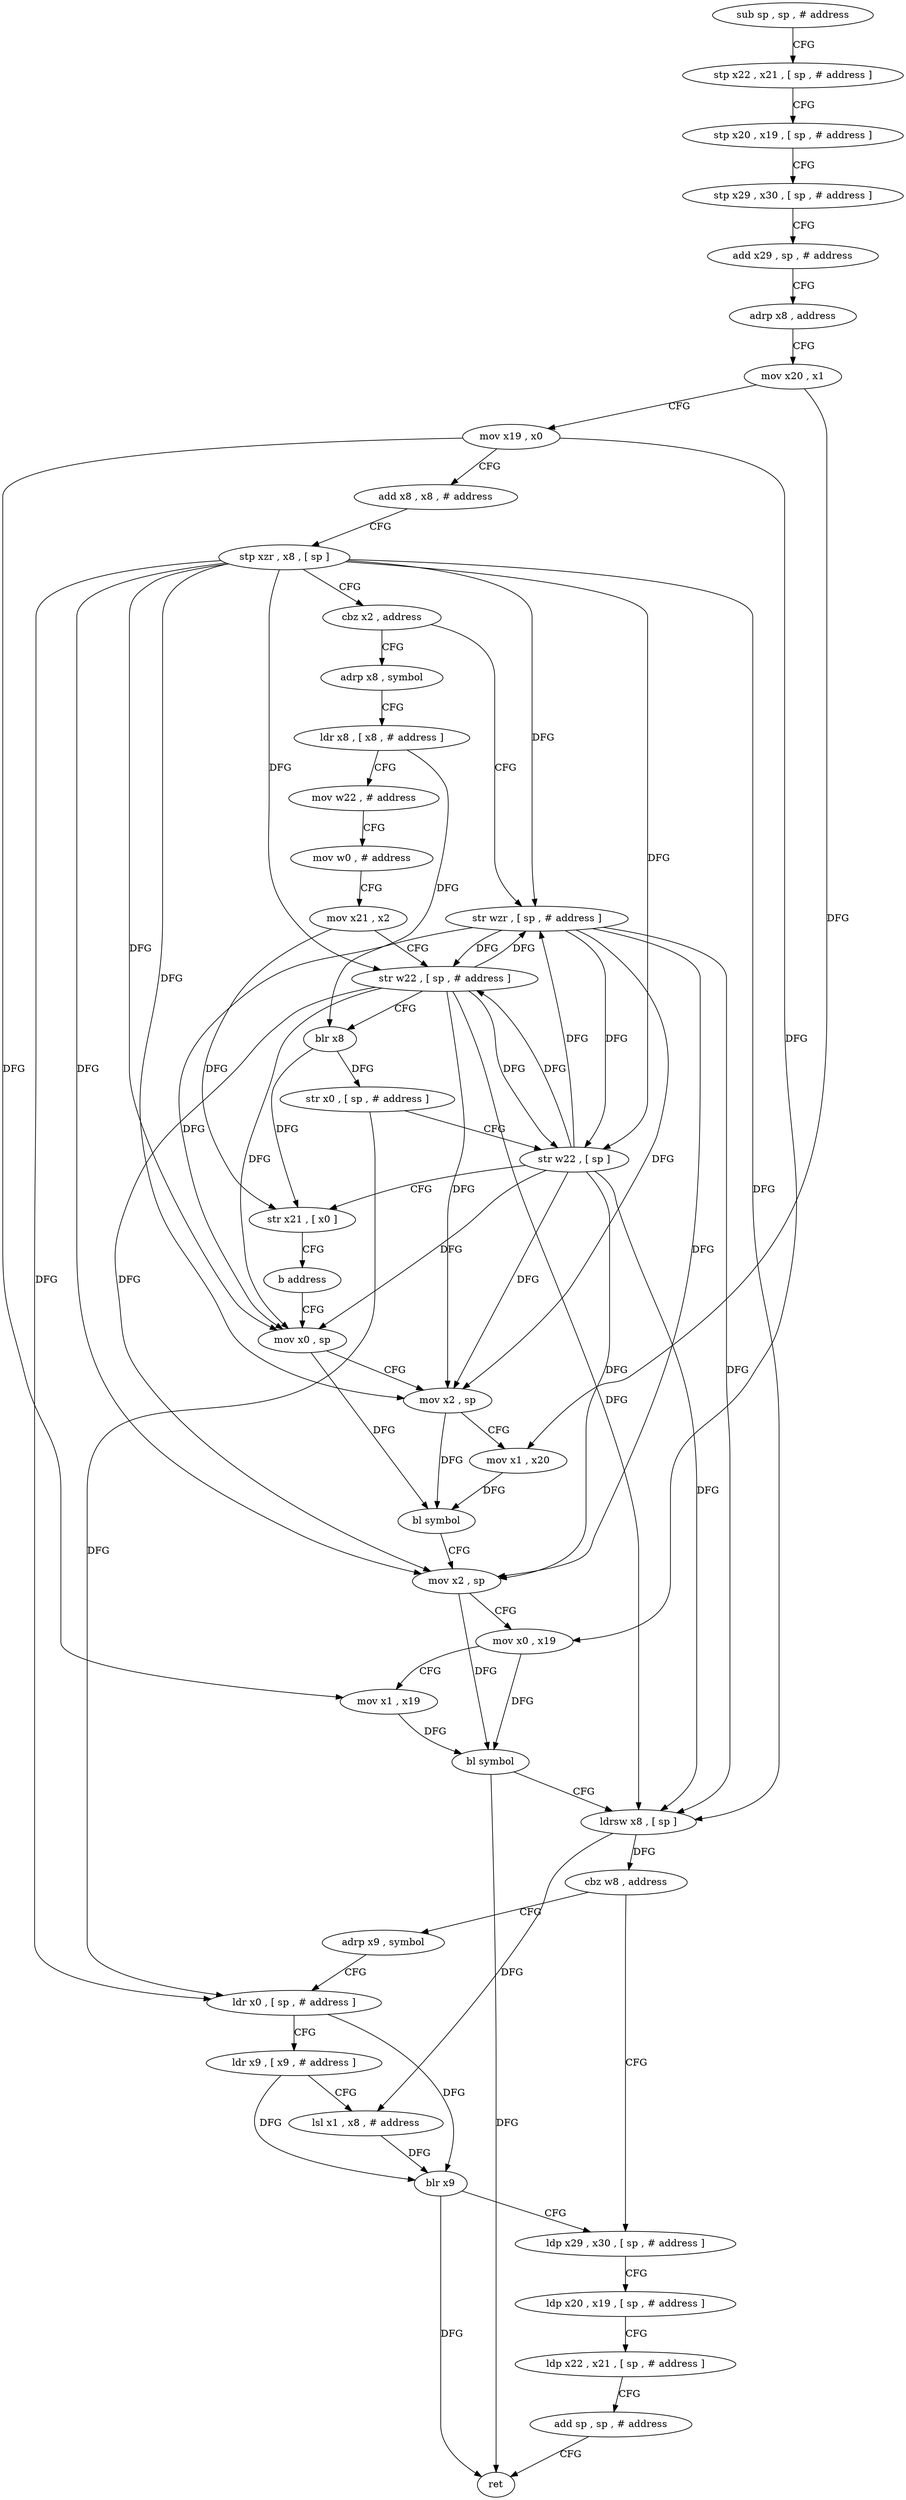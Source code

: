 digraph "func" {
"4234844" [label = "sub sp , sp , # address" ]
"4234848" [label = "stp x22 , x21 , [ sp , # address ]" ]
"4234852" [label = "stp x20 , x19 , [ sp , # address ]" ]
"4234856" [label = "stp x29 , x30 , [ sp , # address ]" ]
"4234860" [label = "add x29 , sp , # address" ]
"4234864" [label = "adrp x8 , address" ]
"4234868" [label = "mov x20 , x1" ]
"4234872" [label = "mov x19 , x0" ]
"4234876" [label = "add x8 , x8 , # address" ]
"4234880" [label = "stp xzr , x8 , [ sp ]" ]
"4234884" [label = "cbz x2 , address" ]
"4234932" [label = "str wzr , [ sp , # address ]" ]
"4234888" [label = "adrp x8 , symbol" ]
"4234936" [label = "mov x0 , sp" ]
"4234892" [label = "ldr x8 , [ x8 , # address ]" ]
"4234896" [label = "mov w22 , # address" ]
"4234900" [label = "mov w0 , # address" ]
"4234904" [label = "mov x21 , x2" ]
"4234908" [label = "str w22 , [ sp , # address ]" ]
"4234912" [label = "blr x8" ]
"4234916" [label = "str x0 , [ sp , # address ]" ]
"4234920" [label = "str w22 , [ sp ]" ]
"4234924" [label = "str x21 , [ x0 ]" ]
"4234928" [label = "b address" ]
"4234996" [label = "ldp x29 , x30 , [ sp , # address ]" ]
"4235000" [label = "ldp x20 , x19 , [ sp , # address ]" ]
"4235004" [label = "ldp x22 , x21 , [ sp , # address ]" ]
"4235008" [label = "add sp , sp , # address" ]
"4235012" [label = "ret" ]
"4234976" [label = "adrp x9 , symbol" ]
"4234980" [label = "ldr x0 , [ sp , # address ]" ]
"4234984" [label = "ldr x9 , [ x9 , # address ]" ]
"4234988" [label = "lsl x1 , x8 , # address" ]
"4234992" [label = "blr x9" ]
"4234940" [label = "mov x2 , sp" ]
"4234944" [label = "mov x1 , x20" ]
"4234948" [label = "bl symbol" ]
"4234952" [label = "mov x2 , sp" ]
"4234956" [label = "mov x0 , x19" ]
"4234960" [label = "mov x1 , x19" ]
"4234964" [label = "bl symbol" ]
"4234968" [label = "ldrsw x8 , [ sp ]" ]
"4234972" [label = "cbz w8 , address" ]
"4234844" -> "4234848" [ label = "CFG" ]
"4234848" -> "4234852" [ label = "CFG" ]
"4234852" -> "4234856" [ label = "CFG" ]
"4234856" -> "4234860" [ label = "CFG" ]
"4234860" -> "4234864" [ label = "CFG" ]
"4234864" -> "4234868" [ label = "CFG" ]
"4234868" -> "4234872" [ label = "CFG" ]
"4234868" -> "4234944" [ label = "DFG" ]
"4234872" -> "4234876" [ label = "CFG" ]
"4234872" -> "4234956" [ label = "DFG" ]
"4234872" -> "4234960" [ label = "DFG" ]
"4234876" -> "4234880" [ label = "CFG" ]
"4234880" -> "4234884" [ label = "CFG" ]
"4234880" -> "4234968" [ label = "DFG" ]
"4234880" -> "4234980" [ label = "DFG" ]
"4234880" -> "4234932" [ label = "DFG" ]
"4234880" -> "4234908" [ label = "DFG" ]
"4234880" -> "4234920" [ label = "DFG" ]
"4234880" -> "4234936" [ label = "DFG" ]
"4234880" -> "4234940" [ label = "DFG" ]
"4234880" -> "4234952" [ label = "DFG" ]
"4234884" -> "4234932" [ label = "CFG" ]
"4234884" -> "4234888" [ label = "CFG" ]
"4234932" -> "4234936" [ label = "DFG" ]
"4234932" -> "4234908" [ label = "DFG" ]
"4234932" -> "4234920" [ label = "DFG" ]
"4234932" -> "4234940" [ label = "DFG" ]
"4234932" -> "4234952" [ label = "DFG" ]
"4234932" -> "4234968" [ label = "DFG" ]
"4234888" -> "4234892" [ label = "CFG" ]
"4234936" -> "4234940" [ label = "CFG" ]
"4234936" -> "4234948" [ label = "DFG" ]
"4234892" -> "4234896" [ label = "CFG" ]
"4234892" -> "4234912" [ label = "DFG" ]
"4234896" -> "4234900" [ label = "CFG" ]
"4234900" -> "4234904" [ label = "CFG" ]
"4234904" -> "4234908" [ label = "CFG" ]
"4234904" -> "4234924" [ label = "DFG" ]
"4234908" -> "4234912" [ label = "CFG" ]
"4234908" -> "4234932" [ label = "DFG" ]
"4234908" -> "4234920" [ label = "DFG" ]
"4234908" -> "4234936" [ label = "DFG" ]
"4234908" -> "4234940" [ label = "DFG" ]
"4234908" -> "4234952" [ label = "DFG" ]
"4234908" -> "4234968" [ label = "DFG" ]
"4234912" -> "4234916" [ label = "DFG" ]
"4234912" -> "4234924" [ label = "DFG" ]
"4234916" -> "4234920" [ label = "CFG" ]
"4234916" -> "4234980" [ label = "DFG" ]
"4234920" -> "4234924" [ label = "CFG" ]
"4234920" -> "4234932" [ label = "DFG" ]
"4234920" -> "4234908" [ label = "DFG" ]
"4234920" -> "4234936" [ label = "DFG" ]
"4234920" -> "4234940" [ label = "DFG" ]
"4234920" -> "4234952" [ label = "DFG" ]
"4234920" -> "4234968" [ label = "DFG" ]
"4234924" -> "4234928" [ label = "CFG" ]
"4234928" -> "4234936" [ label = "CFG" ]
"4234996" -> "4235000" [ label = "CFG" ]
"4235000" -> "4235004" [ label = "CFG" ]
"4235004" -> "4235008" [ label = "CFG" ]
"4235008" -> "4235012" [ label = "CFG" ]
"4234976" -> "4234980" [ label = "CFG" ]
"4234980" -> "4234984" [ label = "CFG" ]
"4234980" -> "4234992" [ label = "DFG" ]
"4234984" -> "4234988" [ label = "CFG" ]
"4234984" -> "4234992" [ label = "DFG" ]
"4234988" -> "4234992" [ label = "DFG" ]
"4234992" -> "4234996" [ label = "CFG" ]
"4234992" -> "4235012" [ label = "DFG" ]
"4234940" -> "4234944" [ label = "CFG" ]
"4234940" -> "4234948" [ label = "DFG" ]
"4234944" -> "4234948" [ label = "DFG" ]
"4234948" -> "4234952" [ label = "CFG" ]
"4234952" -> "4234956" [ label = "CFG" ]
"4234952" -> "4234964" [ label = "DFG" ]
"4234956" -> "4234960" [ label = "CFG" ]
"4234956" -> "4234964" [ label = "DFG" ]
"4234960" -> "4234964" [ label = "DFG" ]
"4234964" -> "4234968" [ label = "CFG" ]
"4234964" -> "4235012" [ label = "DFG" ]
"4234968" -> "4234972" [ label = "DFG" ]
"4234968" -> "4234988" [ label = "DFG" ]
"4234972" -> "4234996" [ label = "CFG" ]
"4234972" -> "4234976" [ label = "CFG" ]
}
